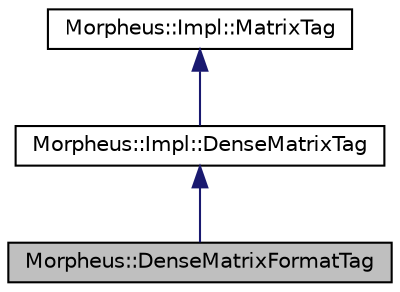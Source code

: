 digraph "Morpheus::DenseMatrixFormatTag"
{
 // LATEX_PDF_SIZE
  edge [fontname="Helvetica",fontsize="10",labelfontname="Helvetica",labelfontsize="10"];
  node [fontname="Helvetica",fontsize="10",shape=record];
  Node1 [label="Morpheus::DenseMatrixFormatTag",height=0.2,width=0.4,color="black", fillcolor="grey75", style="filled", fontcolor="black",tooltip="Tag used to mark containers as Matrix containers (Dense) with Dense Format."];
  Node2 -> Node1 [dir="back",color="midnightblue",fontsize="10",style="solid",fontname="Helvetica"];
  Node2 [label="Morpheus::Impl::DenseMatrixTag",height=0.2,width=0.4,color="black", fillcolor="white", style="filled",URL="$structMorpheus_1_1Impl_1_1DenseMatrixTag.html",tooltip="Tag used to mark containers as Dense Matrices."];
  Node3 -> Node2 [dir="back",color="midnightblue",fontsize="10",style="solid",fontname="Helvetica"];
  Node3 [label="Morpheus::Impl::MatrixTag",height=0.2,width=0.4,color="black", fillcolor="white", style="filled",URL="$structMorpheus_1_1Impl_1_1MatrixTag.html",tooltip="Tag used to mark containers as Matrices."];
}
